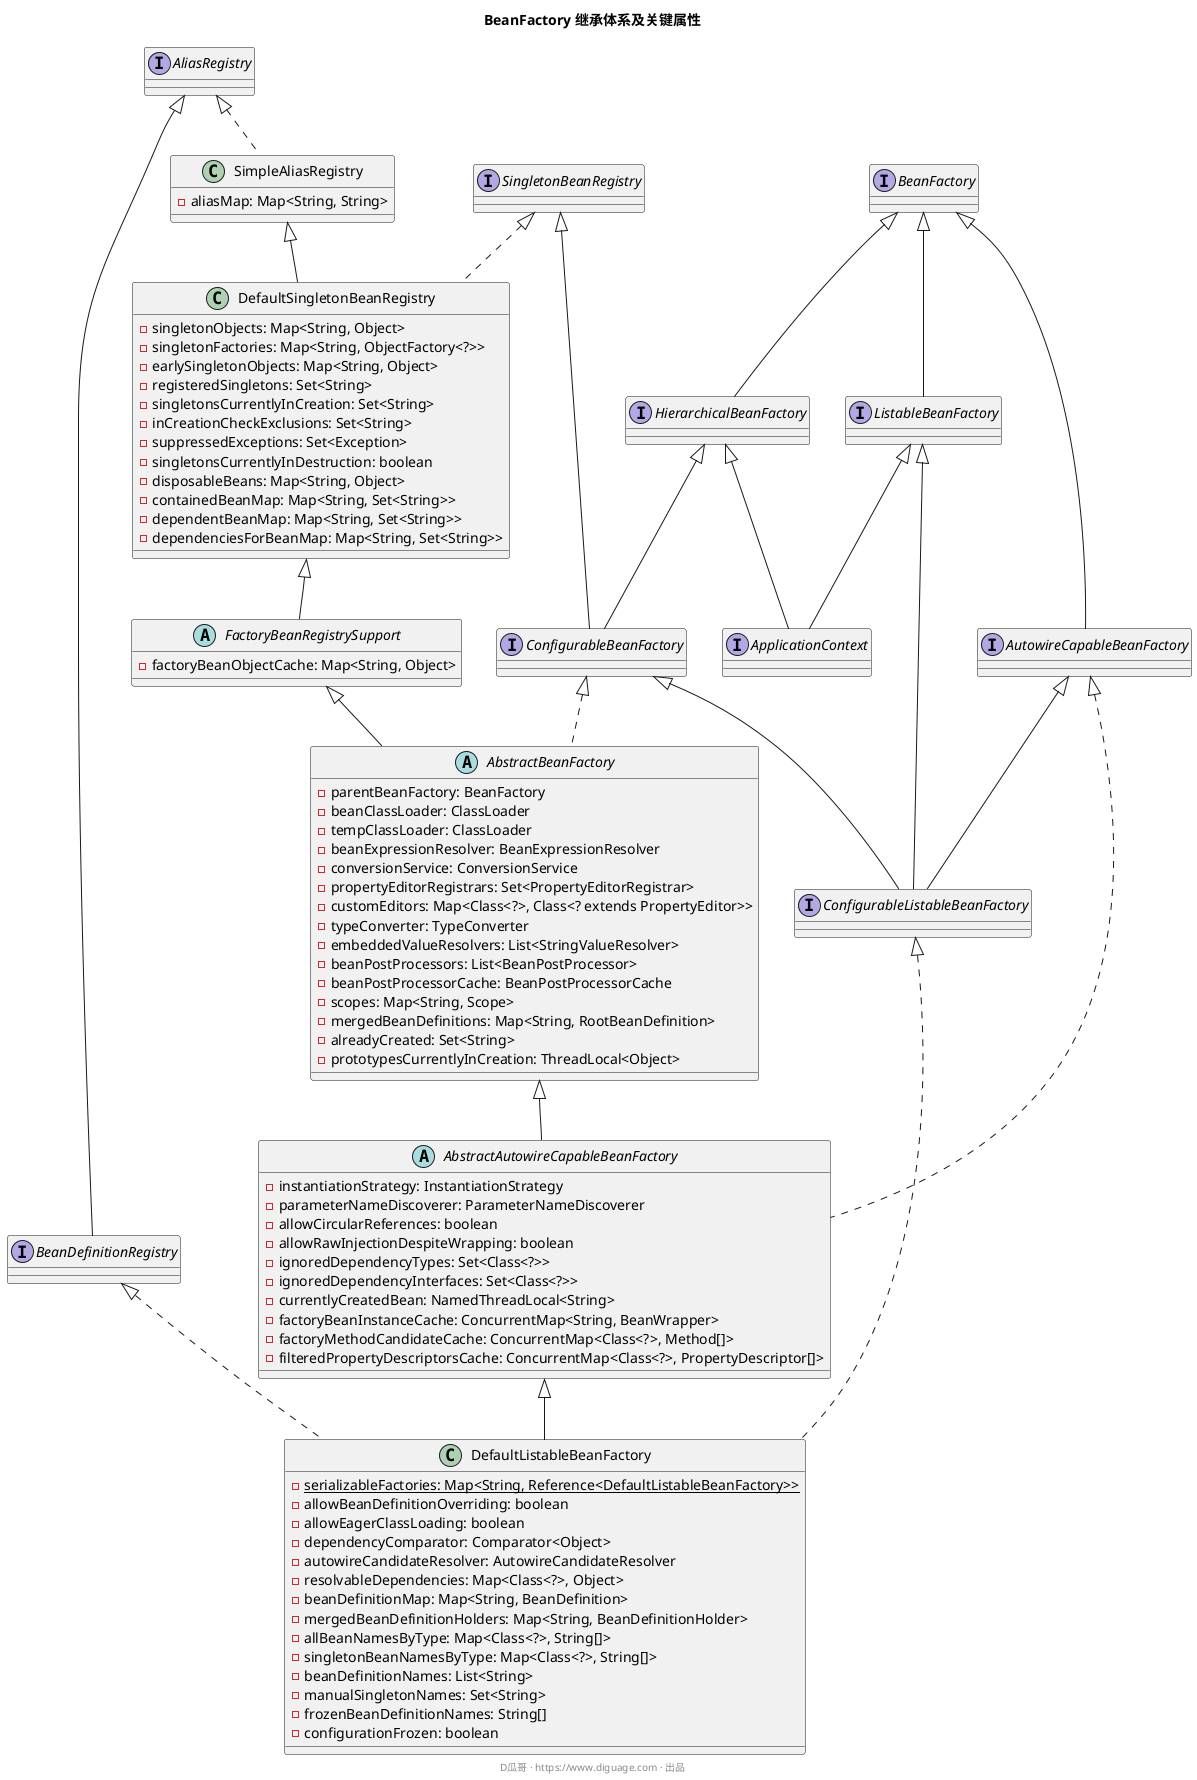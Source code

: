 @startuml
title **BeanFactory 继承体系及关键属性**

interface BeanDefinitionRegistry extends AliasRegistry

class SimpleAliasRegistry implements AliasRegistry {
	- aliasMap: Map<String, String>
}

class DefaultSingletonBeanRegistry extends SimpleAliasRegistry implements SingletonBeanRegistry {
  - singletonObjects: Map<String, Object>
  - singletonFactories: Map<String, ObjectFactory<?>>
  - earlySingletonObjects: Map<String, Object>
  - registeredSingletons: Set<String>
  - singletonsCurrentlyInCreation: Set<String>
  - inCreationCheckExclusions: Set<String>
  - suppressedExceptions: Set<Exception>
  - singletonsCurrentlyInDestruction: boolean
  - disposableBeans: Map<String, Object>
  - containedBeanMap: Map<String, Set<String>>
  - dependentBeanMap: Map<String, Set<String>>
  - dependenciesForBeanMap: Map<String, Set<String>>
}

abstract class FactoryBeanRegistrySupport extends DefaultSingletonBeanRegistry {
  - factoryBeanObjectCache: Map<String, Object>
}

interface ListableBeanFactory extends BeanFactory

'StaticListableBeanFactory 不常用，不予展示
'class StaticListableBeanFactory implements ListableBeanFactory

interface HierarchicalBeanFactory extends BeanFactory

interface ApplicationContext extends ListableBeanFactory, HierarchicalBeanFactory

interface ConfigurableBeanFactory extends HierarchicalBeanFactory, SingletonBeanRegistry

interface AutowireCapableBeanFactory extends BeanFactory

interface ConfigurableListableBeanFactory extends ListableBeanFactory, AutowireCapableBeanFactory, ConfigurableBeanFactory

abstract class AbstractBeanFactory extends FactoryBeanRegistrySupport implements ConfigurableBeanFactory {
  - parentBeanFactory: BeanFactory
  - beanClassLoader: ClassLoader
  - tempClassLoader: ClassLoader
  - beanExpressionResolver: BeanExpressionResolver
  - conversionService: ConversionService
  - propertyEditorRegistrars: Set<PropertyEditorRegistrar>
  - customEditors: Map<Class<?>, Class<? extends PropertyEditor>>
  - typeConverter: TypeConverter
  - embeddedValueResolvers: List<StringValueResolver>
  - beanPostProcessors: List<BeanPostProcessor>
  - beanPostProcessorCache: BeanPostProcessorCache
  - scopes: Map<String, Scope>
  - mergedBeanDefinitions: Map<String, RootBeanDefinition>
  - alreadyCreated: Set<String>
  - prototypesCurrentlyInCreation: ThreadLocal<Object>
}

abstract class AbstractAutowireCapableBeanFactory extends AbstractBeanFactory implements AutowireCapableBeanFactory {
  - instantiationStrategy: InstantiationStrategy
  - parameterNameDiscoverer: ParameterNameDiscoverer
  - allowCircularReferences: boolean
  - allowRawInjectionDespiteWrapping: boolean
  - ignoredDependencyTypes: Set<Class<?>>
  - ignoredDependencyInterfaces: Set<Class<?>>
  - currentlyCreatedBean: NamedThreadLocal<String>
  - factoryBeanInstanceCache: ConcurrentMap<String, BeanWrapper>
  - factoryMethodCandidateCache: ConcurrentMap<Class<?>, Method[]>
  - filteredPropertyDescriptorsCache: ConcurrentMap<Class<?>, PropertyDescriptor[]>
}

class DefaultListableBeanFactory extends AbstractAutowireCapableBeanFactory implements ConfigurableListableBeanFactory, BeanDefinitionRegistry {
  - {static} serializableFactories: Map<String, Reference<DefaultListableBeanFactory>>
  - allowBeanDefinitionOverriding: boolean
  - allowEagerClassLoading: boolean
  - dependencyComparator: Comparator<Object>
  - autowireCandidateResolver: AutowireCandidateResolver
  - resolvableDependencies: Map<Class<?>, Object>
  - beanDefinitionMap: Map<String, BeanDefinition>
  - mergedBeanDefinitionHolders: Map<String, BeanDefinitionHolder>
  - allBeanNamesByType: Map<Class<?>, String[]>
  - singletonBeanNamesByType: Map<Class<?>, String[]>
  - beanDefinitionNames: List<String>
  - manualSingletonNames: Set<String>
  - frozenBeanDefinitionNames: String[]
  - configurationFrozen: boolean
}


footer D瓜哥 · https://www.diguage.com · 出品
@enduml
